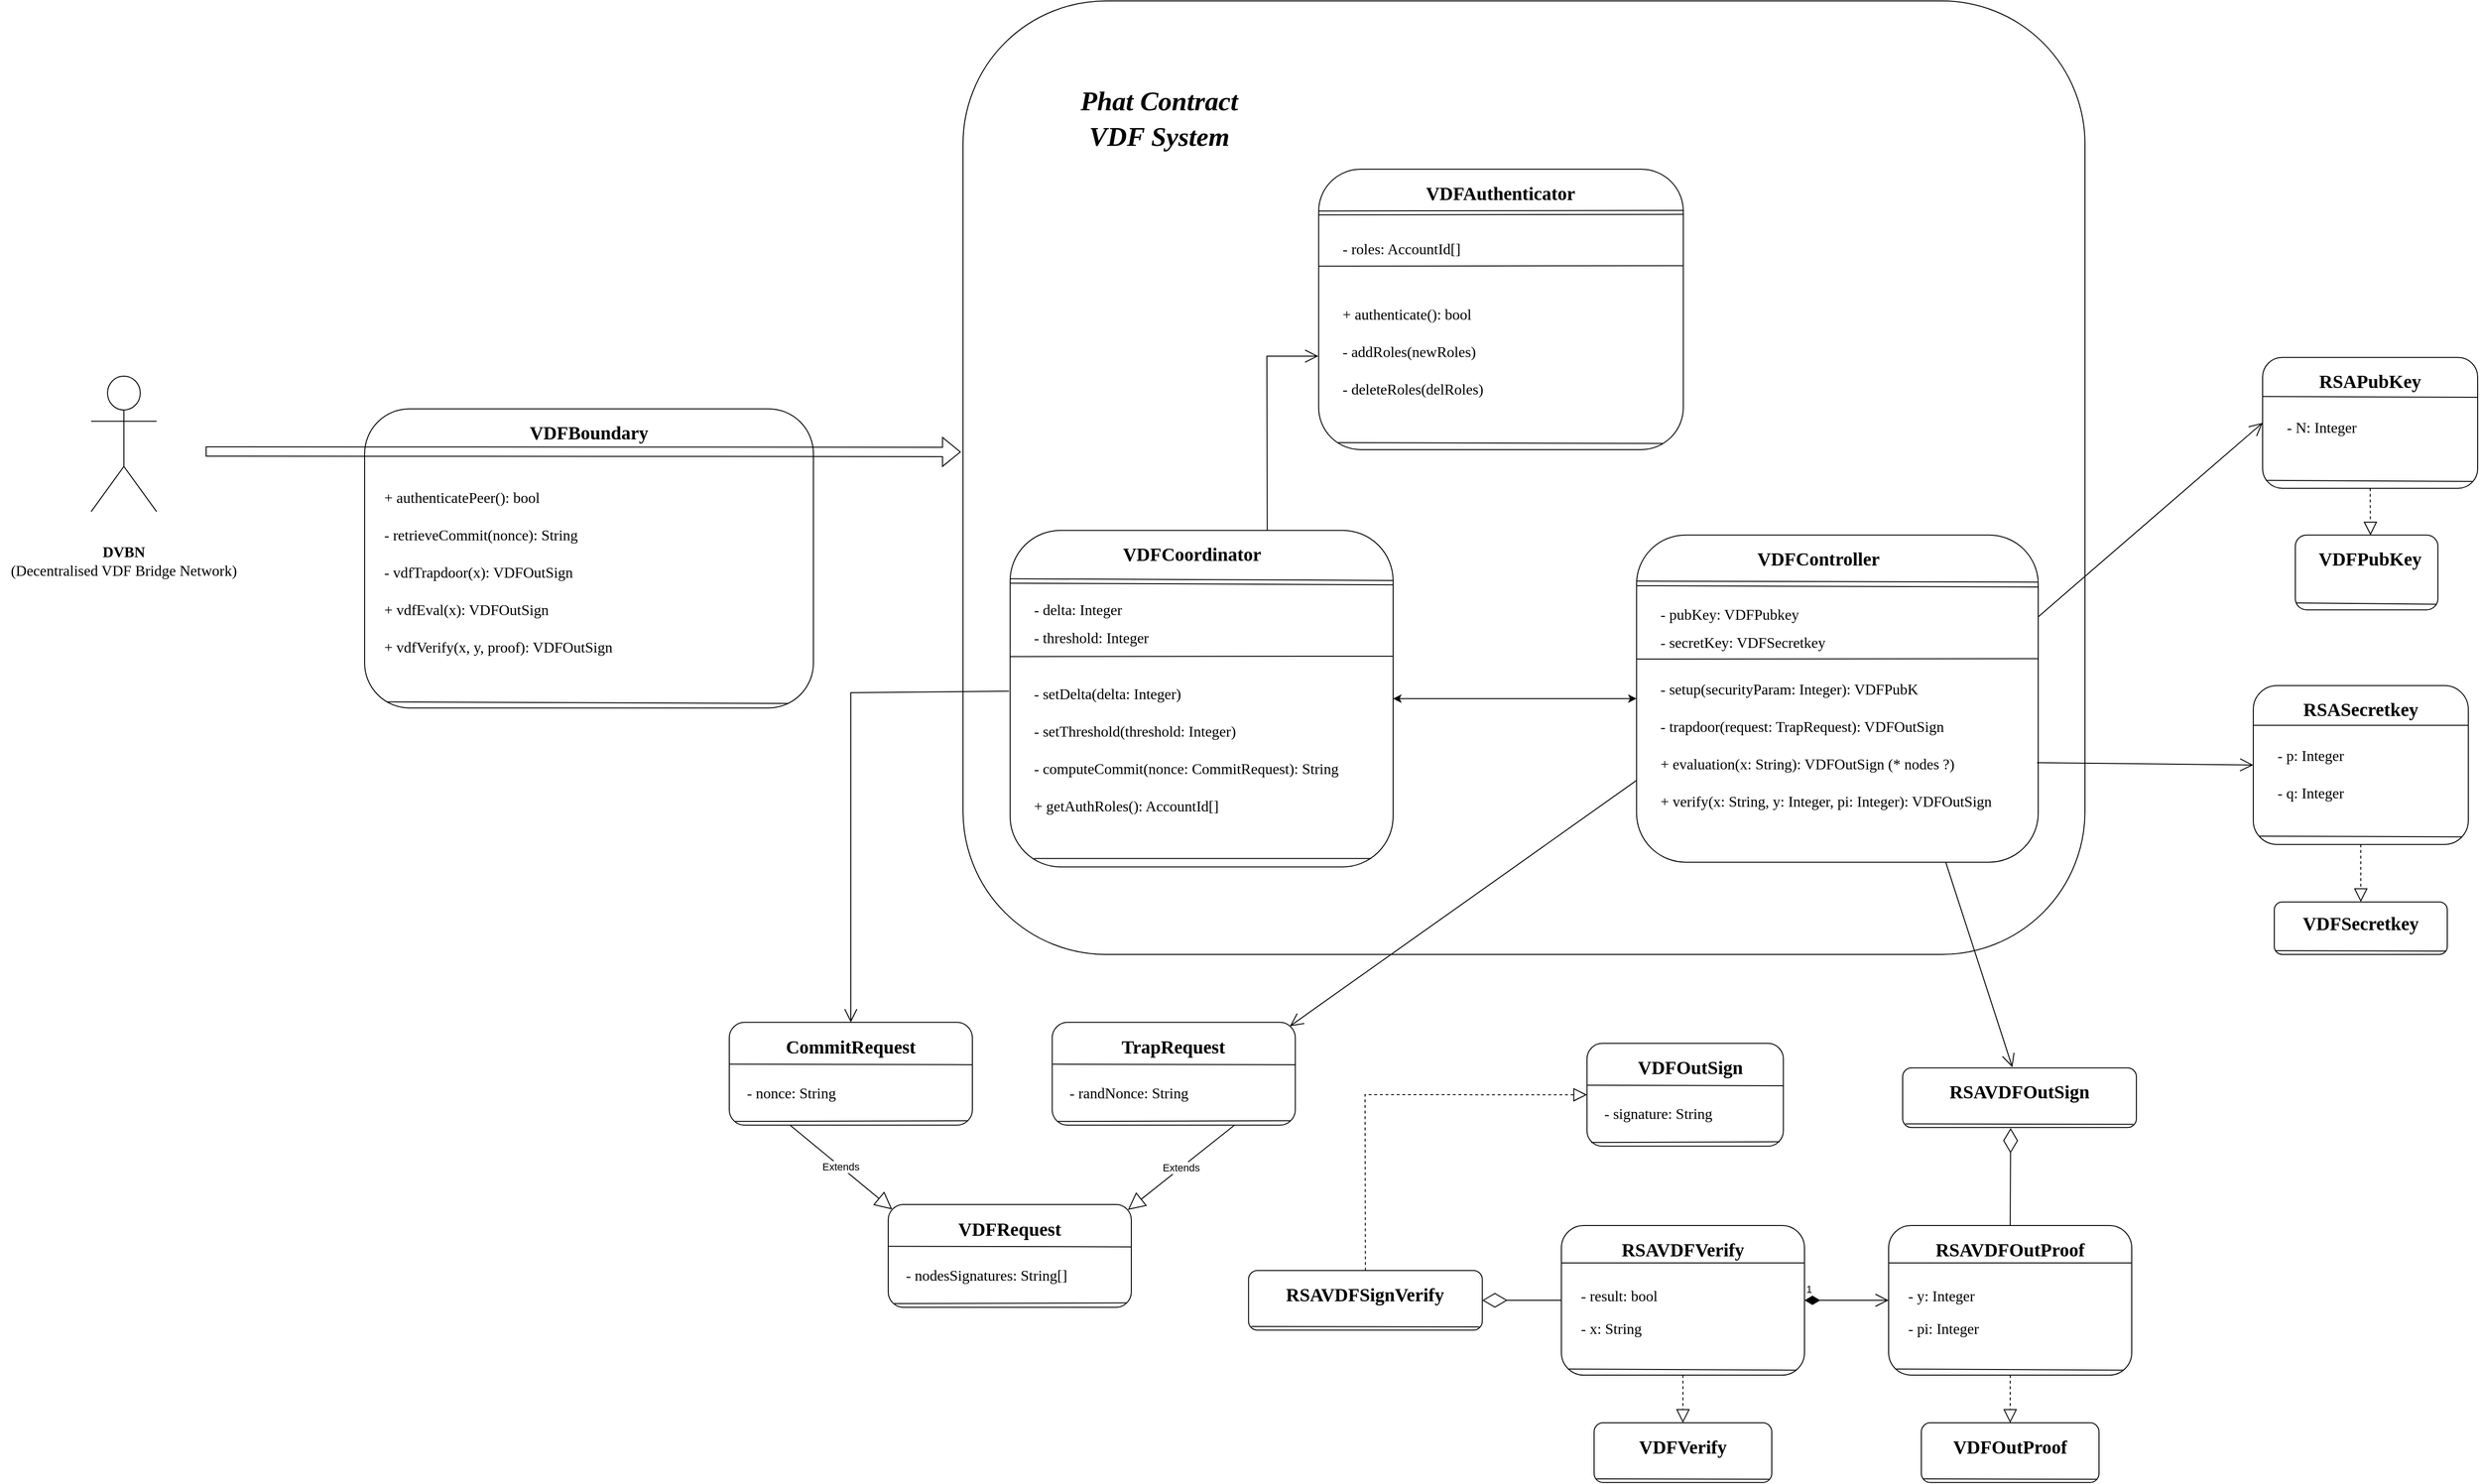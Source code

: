 <mxfile version="21.3.8" type="github">
  <diagram id="C5RBs43oDa-KdzZeNtuy" name="Page-1">
    <mxGraphModel dx="943" dy="617" grid="1" gridSize="10" guides="1" tooltips="1" connect="1" arrows="1" fold="1" page="1" pageScale="1" pageWidth="120000" pageHeight="160000" math="0" shadow="0">
      <root>
        <mxCell id="WIyWlLk6GJQsqaUBKTNV-0" />
        <mxCell id="WIyWlLk6GJQsqaUBKTNV-1" parent="WIyWlLk6GJQsqaUBKTNV-0" />
        <mxCell id="LTDBiNSd2jul_zr3KSY6-9" value="" style="rounded=1;whiteSpace=wrap;html=1;" parent="WIyWlLk6GJQsqaUBKTNV-1" vertex="1">
          <mxGeometry x="1510" y="240" width="1200" height="1020" as="geometry" />
        </mxCell>
        <mxCell id="3_1_JiswwGQ6XDFufu0A-0" value="" style="rounded=1;whiteSpace=wrap;html=1;" parent="WIyWlLk6GJQsqaUBKTNV-1" vertex="1">
          <mxGeometry x="2230.39" y="811.32" width="429.61" height="350" as="geometry" />
        </mxCell>
        <mxCell id="3_1_JiswwGQ6XDFufu0A-1" value="&lt;b&gt;VDFController&lt;/b&gt;" style="text;html=1;strokeColor=none;fillColor=none;align=center;verticalAlign=middle;whiteSpace=wrap;rounded=0;fontFamily=Georgia;fontSize=20;" parent="WIyWlLk6GJQsqaUBKTNV-1" vertex="1">
          <mxGeometry x="2345.39" y="811.32" width="160" height="50" as="geometry" />
        </mxCell>
        <mxCell id="3_1_JiswwGQ6XDFufu0A-7" value="&lt;font style=&quot;font-size: 16px;&quot; face=&quot;Georgia&quot;&gt;- pubKey: VDFPubkey&lt;/font&gt;" style="text;strokeColor=none;fillColor=none;align=left;verticalAlign=middle;spacingLeft=4;spacingRight=4;overflow=hidden;points=[[0,0.5],[1,0.5]];portConstraint=eastwest;rotatable=0;whiteSpace=wrap;html=1;" parent="WIyWlLk6GJQsqaUBKTNV-1" vertex="1">
          <mxGeometry x="2250.39" y="881.32" width="180" height="30" as="geometry" />
        </mxCell>
        <mxCell id="3_1_JiswwGQ6XDFufu0A-8" value="&lt;font style=&quot;font-size: 16px;&quot; face=&quot;Georgia&quot;&gt;- secretKey: VDFSecretkey&lt;/font&gt;" style="text;strokeColor=none;fillColor=none;align=left;verticalAlign=middle;spacingLeft=4;spacingRight=4;overflow=hidden;points=[[0,0.5],[1,0.5]];portConstraint=eastwest;rotatable=0;whiteSpace=wrap;html=1;" parent="WIyWlLk6GJQsqaUBKTNV-1" vertex="1">
          <mxGeometry x="2250.39" y="911.32" width="200" height="30" as="geometry" />
        </mxCell>
        <mxCell id="3_1_JiswwGQ6XDFufu0A-9" value="&lt;font style=&quot;font-size: 16px;&quot; face=&quot;Georgia&quot;&gt;- setup(securityParam: Integer): VDFPubK&lt;/font&gt;" style="text;strokeColor=none;fillColor=none;align=left;verticalAlign=middle;spacingLeft=4;spacingRight=4;overflow=hidden;points=[[0,0.5],[1,0.5]];portConstraint=eastwest;rotatable=0;whiteSpace=wrap;html=1;" parent="WIyWlLk6GJQsqaUBKTNV-1" vertex="1">
          <mxGeometry x="2250.39" y="961.32" width="339.61" height="30" as="geometry" />
        </mxCell>
        <mxCell id="3_1_JiswwGQ6XDFufu0A-10" value="&lt;font style=&quot;font-size: 16px;&quot; face=&quot;Georgia&quot;&gt;- trapdoor(request: TrapRequest): VDFOutSign&lt;/font&gt;" style="text;strokeColor=none;fillColor=none;align=left;verticalAlign=middle;spacingLeft=4;spacingRight=4;overflow=hidden;points=[[0,0.5],[1,0.5]];portConstraint=eastwest;rotatable=0;whiteSpace=wrap;html=1;" parent="WIyWlLk6GJQsqaUBKTNV-1" vertex="1">
          <mxGeometry x="2250.39" y="1001.32" width="349.61" height="30" as="geometry" />
        </mxCell>
        <mxCell id="3_1_JiswwGQ6XDFufu0A-11" value="&lt;font style=&quot;font-size: 16px;&quot; face=&quot;Georgia&quot;&gt;+ evaluation(x: String): VDFOutSign (* nodes ?)&lt;/font&gt;" style="text;strokeColor=none;fillColor=none;align=left;verticalAlign=middle;spacingLeft=4;spacingRight=4;overflow=hidden;points=[[0,0.5],[1,0.5]];portConstraint=eastwest;rotatable=0;whiteSpace=wrap;html=1;" parent="WIyWlLk6GJQsqaUBKTNV-1" vertex="1">
          <mxGeometry x="2250.39" y="1041.32" width="349.61" height="30" as="geometry" />
        </mxCell>
        <mxCell id="3_1_JiswwGQ6XDFufu0A-12" value="&lt;font style=&quot;font-size: 16px;&quot; face=&quot;Georgia&quot;&gt;+ verify(x: String, y: Integer, pi: Integer): VDFOutSign&lt;/font&gt;" style="text;strokeColor=none;fillColor=none;align=left;verticalAlign=middle;spacingLeft=4;spacingRight=4;overflow=hidden;points=[[0,0.5],[1,0.5]];portConstraint=eastwest;rotatable=0;whiteSpace=wrap;html=1;" parent="WIyWlLk6GJQsqaUBKTNV-1" vertex="1">
          <mxGeometry x="2250.39" y="1081.32" width="399.61" height="30" as="geometry" />
        </mxCell>
        <mxCell id="3_1_JiswwGQ6XDFufu0A-29" value="" style="rounded=1;whiteSpace=wrap;html=1;" parent="WIyWlLk6GJQsqaUBKTNV-1" vertex="1">
          <mxGeometry x="1560.39" y="806.32" width="409.61" height="360" as="geometry" />
        </mxCell>
        <mxCell id="3_1_JiswwGQ6XDFufu0A-30" value="&lt;b&gt;VDFCoordinator&lt;/b&gt;" style="text;html=1;strokeColor=none;fillColor=none;align=center;verticalAlign=middle;whiteSpace=wrap;rounded=0;fontFamily=Georgia;fontSize=20;" parent="WIyWlLk6GJQsqaUBKTNV-1" vertex="1">
          <mxGeometry x="1675.39" y="806.32" width="160" height="50" as="geometry" />
        </mxCell>
        <mxCell id="3_1_JiswwGQ6XDFufu0A-31" value="&lt;font style=&quot;font-size: 16px;&quot; face=&quot;Georgia&quot;&gt;- delta: Integer&lt;/font&gt;" style="text;strokeColor=none;fillColor=none;align=left;verticalAlign=middle;spacingLeft=4;spacingRight=4;overflow=hidden;points=[[0,0.5],[1,0.5]];portConstraint=eastwest;rotatable=0;whiteSpace=wrap;html=1;" parent="WIyWlLk6GJQsqaUBKTNV-1" vertex="1">
          <mxGeometry x="1580.39" y="876.32" width="180" height="30" as="geometry" />
        </mxCell>
        <mxCell id="3_1_JiswwGQ6XDFufu0A-32" value="&lt;font style=&quot;font-size: 16px;&quot; face=&quot;Georgia&quot;&gt;- threshold: Integer&lt;/font&gt;" style="text;strokeColor=none;fillColor=none;align=left;verticalAlign=middle;spacingLeft=4;spacingRight=4;overflow=hidden;points=[[0,0.5],[1,0.5]];portConstraint=eastwest;rotatable=0;whiteSpace=wrap;html=1;" parent="WIyWlLk6GJQsqaUBKTNV-1" vertex="1">
          <mxGeometry x="1580.39" y="906.32" width="170" height="30" as="geometry" />
        </mxCell>
        <mxCell id="3_1_JiswwGQ6XDFufu0A-33" value="&lt;font style=&quot;font-size: 16px;&quot; face=&quot;Georgia&quot;&gt;- setDelta(delta: Integer)&lt;/font&gt;" style="text;strokeColor=none;fillColor=none;align=left;verticalAlign=middle;spacingLeft=4;spacingRight=4;overflow=hidden;points=[[0,0.5],[1,0.5]];portConstraint=eastwest;rotatable=0;whiteSpace=wrap;html=1;" parent="WIyWlLk6GJQsqaUBKTNV-1" vertex="1">
          <mxGeometry x="1580.39" y="966.32" width="290" height="30" as="geometry" />
        </mxCell>
        <mxCell id="3_1_JiswwGQ6XDFufu0A-34" value="&lt;font style=&quot;font-size: 16px;&quot; face=&quot;Georgia&quot;&gt;- setThreshold(threshold: Integer)&lt;/font&gt;" style="text;strokeColor=none;fillColor=none;align=left;verticalAlign=middle;spacingLeft=4;spacingRight=4;overflow=hidden;points=[[0,0.5],[1,0.5]];portConstraint=eastwest;rotatable=0;whiteSpace=wrap;html=1;" parent="WIyWlLk6GJQsqaUBKTNV-1" vertex="1">
          <mxGeometry x="1580.39" y="1006.32" width="370" height="30" as="geometry" />
        </mxCell>
        <mxCell id="3_1_JiswwGQ6XDFufu0A-35" value="&lt;font style=&quot;font-size: 16px;&quot; face=&quot;Georgia&quot;&gt;- computeCommit(nonce: CommitRequest): String&lt;/font&gt;" style="text;strokeColor=none;fillColor=none;align=left;verticalAlign=middle;spacingLeft=4;spacingRight=4;overflow=hidden;points=[[0,0.5],[1,0.5]];portConstraint=eastwest;rotatable=0;whiteSpace=wrap;html=1;" parent="WIyWlLk6GJQsqaUBKTNV-1" vertex="1">
          <mxGeometry x="1580.39" y="1046.32" width="369.61" height="30" as="geometry" />
        </mxCell>
        <mxCell id="3_1_JiswwGQ6XDFufu0A-36" value="&lt;font style=&quot;font-size: 16px;&quot; face=&quot;Georgia&quot;&gt;+ getAuthRoles(): AccountId[]&lt;/font&gt;" style="text;strokeColor=none;fillColor=none;align=left;verticalAlign=middle;spacingLeft=4;spacingRight=4;overflow=hidden;points=[[0,0.5],[1,0.5]];portConstraint=eastwest;rotatable=0;whiteSpace=wrap;html=1;" parent="WIyWlLk6GJQsqaUBKTNV-1" vertex="1">
          <mxGeometry x="1580.39" y="1086.32" width="290" height="30" as="geometry" />
        </mxCell>
        <mxCell id="3_1_JiswwGQ6XDFufu0A-37" value="" style="rounded=1;whiteSpace=wrap;html=1;" parent="WIyWlLk6GJQsqaUBKTNV-1" vertex="1">
          <mxGeometry x="1890.39" y="420" width="390" height="300" as="geometry" />
        </mxCell>
        <mxCell id="3_1_JiswwGQ6XDFufu0A-38" value="&lt;b&gt;VDFAuthenticator&lt;/b&gt;" style="text;html=1;strokeColor=none;fillColor=none;align=center;verticalAlign=middle;whiteSpace=wrap;rounded=0;fontFamily=Georgia;fontSize=20;" parent="WIyWlLk6GJQsqaUBKTNV-1" vertex="1">
          <mxGeometry x="2005.39" y="420" width="160" height="50" as="geometry" />
        </mxCell>
        <mxCell id="3_1_JiswwGQ6XDFufu0A-39" value="&lt;font style=&quot;font-size: 16px;&quot; face=&quot;Georgia&quot;&gt;- roles: AccountId[]&lt;/font&gt;" style="text;strokeColor=none;fillColor=none;align=left;verticalAlign=middle;spacingLeft=4;spacingRight=4;overflow=hidden;points=[[0,0.5],[1,0.5]];portConstraint=eastwest;rotatable=0;whiteSpace=wrap;html=1;" parent="WIyWlLk6GJQsqaUBKTNV-1" vertex="1">
          <mxGeometry x="1910.39" y="490" width="180" height="30" as="geometry" />
        </mxCell>
        <mxCell id="3_1_JiswwGQ6XDFufu0A-41" value="&lt;font style=&quot;font-size: 16px;&quot; face=&quot;Georgia&quot;&gt;+ authenticate(): bool&lt;/font&gt;" style="text;strokeColor=none;fillColor=none;align=left;verticalAlign=middle;spacingLeft=4;spacingRight=4;overflow=hidden;points=[[0,0.5],[1,0.5]];portConstraint=eastwest;rotatable=0;whiteSpace=wrap;html=1;" parent="WIyWlLk6GJQsqaUBKTNV-1" vertex="1">
          <mxGeometry x="1910.39" y="560" width="290" height="30" as="geometry" />
        </mxCell>
        <mxCell id="3_1_JiswwGQ6XDFufu0A-42" value="&lt;font style=&quot;font-size: 16px;&quot; face=&quot;Georgia&quot;&gt;- addRoles(newRoles)&lt;/font&gt;" style="text;strokeColor=none;fillColor=none;align=left;verticalAlign=middle;spacingLeft=4;spacingRight=4;overflow=hidden;points=[[0,0.5],[1,0.5]];portConstraint=eastwest;rotatable=0;whiteSpace=wrap;html=1;" parent="WIyWlLk6GJQsqaUBKTNV-1" vertex="1">
          <mxGeometry x="1910.39" y="600" width="290" height="30" as="geometry" />
        </mxCell>
        <mxCell id="3_1_JiswwGQ6XDFufu0A-43" value="&lt;font style=&quot;font-size: 16px;&quot; face=&quot;Georgia&quot;&gt;- deleteRoles(delRoles)&lt;/font&gt;" style="text;strokeColor=none;fillColor=none;align=left;verticalAlign=middle;spacingLeft=4;spacingRight=4;overflow=hidden;points=[[0,0.5],[1,0.5]];portConstraint=eastwest;rotatable=0;whiteSpace=wrap;html=1;" parent="WIyWlLk6GJQsqaUBKTNV-1" vertex="1">
          <mxGeometry x="1910.39" y="640" width="290" height="30" as="geometry" />
        </mxCell>
        <mxCell id="3_1_JiswwGQ6XDFufu0A-45" value="" style="rounded=1;whiteSpace=wrap;html=1;" parent="WIyWlLk6GJQsqaUBKTNV-1" vertex="1">
          <mxGeometry x="2900" y="621.32" width="230" height="140" as="geometry" />
        </mxCell>
        <mxCell id="3_1_JiswwGQ6XDFufu0A-46" value="&lt;b&gt;RSAPubKey&lt;/b&gt;" style="text;html=1;strokeColor=none;fillColor=none;align=center;verticalAlign=middle;whiteSpace=wrap;rounded=0;fontFamily=Georgia;fontSize=20;" parent="WIyWlLk6GJQsqaUBKTNV-1" vertex="1">
          <mxGeometry x="2935" y="621.32" width="160" height="50" as="geometry" />
        </mxCell>
        <mxCell id="3_1_JiswwGQ6XDFufu0A-47" value="&lt;font style=&quot;font-size: 16px;&quot; face=&quot;Georgia&quot;&gt;- N: Integer&lt;/font&gt;" style="text;strokeColor=none;fillColor=none;align=left;verticalAlign=middle;spacingLeft=4;spacingRight=4;overflow=hidden;points=[[0,0.5],[1,0.5]];portConstraint=eastwest;rotatable=0;whiteSpace=wrap;html=1;" parent="WIyWlLk6GJQsqaUBKTNV-1" vertex="1">
          <mxGeometry x="2920" y="681.32" width="180" height="30" as="geometry" />
        </mxCell>
        <mxCell id="3_1_JiswwGQ6XDFufu0A-53" value="" style="rounded=1;whiteSpace=wrap;html=1;" parent="WIyWlLk6GJQsqaUBKTNV-1" vertex="1">
          <mxGeometry x="2935" y="811.32" width="152.5" height="80" as="geometry" />
        </mxCell>
        <mxCell id="3_1_JiswwGQ6XDFufu0A-54" value="&lt;b&gt;VDFPubKey&lt;/b&gt;" style="text;html=1;strokeColor=none;fillColor=none;align=center;verticalAlign=middle;whiteSpace=wrap;rounded=0;fontFamily=Georgia;fontSize=20;" parent="WIyWlLk6GJQsqaUBKTNV-1" vertex="1">
          <mxGeometry x="2935" y="816.32" width="160" height="40" as="geometry" />
        </mxCell>
        <mxCell id="3_1_JiswwGQ6XDFufu0A-56" value="" style="rounded=1;whiteSpace=wrap;html=1;" parent="WIyWlLk6GJQsqaUBKTNV-1" vertex="1">
          <mxGeometry x="2890" y="972.36" width="230" height="170" as="geometry" />
        </mxCell>
        <mxCell id="3_1_JiswwGQ6XDFufu0A-57" value="&lt;b&gt;RSASecretkey&lt;/b&gt;" style="text;html=1;strokeColor=none;fillColor=none;align=center;verticalAlign=middle;whiteSpace=wrap;rounded=0;fontFamily=Georgia;fontSize=20;" parent="WIyWlLk6GJQsqaUBKTNV-1" vertex="1">
          <mxGeometry x="2925" y="972.36" width="160" height="50" as="geometry" />
        </mxCell>
        <mxCell id="3_1_JiswwGQ6XDFufu0A-58" value="&lt;font style=&quot;font-size: 16px;&quot; face=&quot;Georgia&quot;&gt;- p: Integer&lt;/font&gt;" style="text;strokeColor=none;fillColor=none;align=left;verticalAlign=middle;spacingLeft=4;spacingRight=4;overflow=hidden;points=[[0,0.5],[1,0.5]];portConstraint=eastwest;rotatable=0;whiteSpace=wrap;html=1;" parent="WIyWlLk6GJQsqaUBKTNV-1" vertex="1">
          <mxGeometry x="2910" y="1032.36" width="180" height="30" as="geometry" />
        </mxCell>
        <mxCell id="3_1_JiswwGQ6XDFufu0A-59" value="" style="rounded=1;whiteSpace=wrap;html=1;" parent="WIyWlLk6GJQsqaUBKTNV-1" vertex="1">
          <mxGeometry x="2912.5" y="1203.82" width="185" height="56.18" as="geometry" />
        </mxCell>
        <mxCell id="3_1_JiswwGQ6XDFufu0A-60" value="&lt;b&gt;VDFSecretkey&lt;/b&gt;" style="text;html=1;strokeColor=none;fillColor=none;align=center;verticalAlign=middle;whiteSpace=wrap;rounded=0;fontFamily=Georgia;fontSize=20;" parent="WIyWlLk6GJQsqaUBKTNV-1" vertex="1">
          <mxGeometry x="2925" y="1203.82" width="160" height="43.82" as="geometry" />
        </mxCell>
        <mxCell id="3_1_JiswwGQ6XDFufu0A-61" value="&lt;font style=&quot;font-size: 16px;&quot; face=&quot;Georgia&quot;&gt;- q: Integer&lt;/font&gt;" style="text;strokeColor=none;fillColor=none;align=left;verticalAlign=middle;spacingLeft=4;spacingRight=4;overflow=hidden;points=[[0,0.5],[1,0.5]];portConstraint=eastwest;rotatable=0;whiteSpace=wrap;html=1;" parent="WIyWlLk6GJQsqaUBKTNV-1" vertex="1">
          <mxGeometry x="2910" y="1072.36" width="180" height="30" as="geometry" />
        </mxCell>
        <mxCell id="3_1_JiswwGQ6XDFufu0A-62" value="" style="endArrow=block;dashed=1;endFill=0;endSize=12;html=1;rounded=0;exitX=0.5;exitY=1;exitDx=0;exitDy=0;entryX=0.527;entryY=0.004;entryDx=0;entryDy=0;entryPerimeter=0;" parent="WIyWlLk6GJQsqaUBKTNV-1" source="3_1_JiswwGQ6XDFufu0A-45" edge="1" target="3_1_JiswwGQ6XDFufu0A-53">
          <mxGeometry width="160" relative="1" as="geometry">
            <mxPoint x="3410.0" y="931.32" as="sourcePoint" />
            <mxPoint x="3015.5" y="841.32" as="targetPoint" />
          </mxGeometry>
        </mxCell>
        <mxCell id="3_1_JiswwGQ6XDFufu0A-64" value="" style="endArrow=block;dashed=1;endFill=0;endSize=12;html=1;rounded=0;entryX=0.5;entryY=0;entryDx=0;entryDy=0;exitX=0.5;exitY=1;exitDx=0;exitDy=0;" parent="WIyWlLk6GJQsqaUBKTNV-1" source="3_1_JiswwGQ6XDFufu0A-56" target="3_1_JiswwGQ6XDFufu0A-59" edge="1">
          <mxGeometry width="160" relative="1" as="geometry">
            <mxPoint x="2770" y="1172.36" as="sourcePoint" />
            <mxPoint x="2830" y="1262.36" as="targetPoint" />
          </mxGeometry>
        </mxCell>
        <mxCell id="3_1_JiswwGQ6XDFufu0A-66" value="" style="endArrow=open;endFill=1;endSize=12;html=1;rounded=0;exitX=1;exitY=0.25;exitDx=0;exitDy=0;entryX=0;entryY=0.5;entryDx=0;entryDy=0;" parent="WIyWlLk6GJQsqaUBKTNV-1" source="3_1_JiswwGQ6XDFufu0A-0" target="3_1_JiswwGQ6XDFufu0A-45" edge="1">
          <mxGeometry width="160" relative="1" as="geometry">
            <mxPoint x="2360.39" y="1081.32" as="sourcePoint" />
            <mxPoint x="3100.39" y="721.32" as="targetPoint" />
          </mxGeometry>
        </mxCell>
        <mxCell id="3_1_JiswwGQ6XDFufu0A-67" value="" style="endArrow=open;endFill=1;endSize=12;html=1;rounded=0;exitX=0.997;exitY=0.696;exitDx=0;exitDy=0;entryX=0;entryY=0.5;entryDx=0;entryDy=0;exitPerimeter=0;" parent="WIyWlLk6GJQsqaUBKTNV-1" source="3_1_JiswwGQ6XDFufu0A-0" target="3_1_JiswwGQ6XDFufu0A-56" edge="1">
          <mxGeometry width="160" relative="1" as="geometry">
            <mxPoint x="2180.39" y="1231.32" as="sourcePoint" />
            <mxPoint x="1900.39" y="1133.32" as="targetPoint" />
          </mxGeometry>
        </mxCell>
        <mxCell id="3_1_JiswwGQ6XDFufu0A-72" value="" style="rounded=1;whiteSpace=wrap;html=1;" parent="WIyWlLk6GJQsqaUBKTNV-1" vertex="1">
          <mxGeometry x="870" y="676.32" width="480" height="320" as="geometry" />
        </mxCell>
        <mxCell id="3_1_JiswwGQ6XDFufu0A-73" value="&lt;b&gt;VDFBoundary&lt;/b&gt;" style="text;html=1;strokeColor=none;fillColor=none;align=center;verticalAlign=middle;whiteSpace=wrap;rounded=0;fontFamily=Georgia;fontSize=20;" parent="WIyWlLk6GJQsqaUBKTNV-1" vertex="1">
          <mxGeometry x="1030" y="676.32" width="160" height="50" as="geometry" />
        </mxCell>
        <mxCell id="3_1_JiswwGQ6XDFufu0A-74" value="&lt;font style=&quot;font-size: 16px;&quot; face=&quot;Georgia&quot;&gt;+ authenticatePeer(): bool&lt;/font&gt;" style="text;strokeColor=none;fillColor=none;align=left;verticalAlign=middle;spacingLeft=4;spacingRight=4;overflow=hidden;points=[[0,0.5],[1,0.5]];portConstraint=eastwest;rotatable=0;whiteSpace=wrap;html=1;" parent="WIyWlLk6GJQsqaUBKTNV-1" vertex="1">
          <mxGeometry x="885" y="756.32" width="215" height="30" as="geometry" />
        </mxCell>
        <mxCell id="3_1_JiswwGQ6XDFufu0A-75" value="&lt;font style=&quot;font-size: 16px;&quot; face=&quot;Georgia&quot;&gt;- retrieveCommit(nonce): String&lt;/font&gt;" style="text;strokeColor=none;fillColor=none;align=left;verticalAlign=middle;spacingLeft=4;spacingRight=4;overflow=hidden;points=[[0,0.5],[1,0.5]];portConstraint=eastwest;rotatable=0;whiteSpace=wrap;html=1;" parent="WIyWlLk6GJQsqaUBKTNV-1" vertex="1">
          <mxGeometry x="885" y="796.32" width="255" height="30" as="geometry" />
        </mxCell>
        <mxCell id="3_1_JiswwGQ6XDFufu0A-77" value="&lt;font style=&quot;font-size: 16px;&quot; face=&quot;Georgia&quot;&gt;- vdfTrapdoor(x): VDFOutSign&lt;/font&gt;" style="text;strokeColor=none;fillColor=none;align=left;verticalAlign=middle;spacingLeft=4;spacingRight=4;overflow=hidden;points=[[0,0.5],[1,0.5]];portConstraint=eastwest;rotatable=0;whiteSpace=wrap;html=1;" parent="WIyWlLk6GJQsqaUBKTNV-1" vertex="1">
          <mxGeometry x="885" y="836.32" width="240" height="30" as="geometry" />
        </mxCell>
        <mxCell id="3_1_JiswwGQ6XDFufu0A-78" value="&lt;font style=&quot;font-size: 16px;&quot; face=&quot;Georgia&quot;&gt;+ vdfEval(x): VDFOutSign&lt;/font&gt;" style="text;strokeColor=none;fillColor=none;align=left;verticalAlign=middle;spacingLeft=4;spacingRight=4;overflow=hidden;points=[[0,0.5],[1,0.5]];portConstraint=eastwest;rotatable=0;whiteSpace=wrap;html=1;" parent="WIyWlLk6GJQsqaUBKTNV-1" vertex="1">
          <mxGeometry x="885" y="876.32" width="240" height="30" as="geometry" />
        </mxCell>
        <mxCell id="3_1_JiswwGQ6XDFufu0A-79" value="&lt;font style=&quot;font-size: 16px;&quot; face=&quot;Georgia&quot;&gt;+ vdfVerify(x, y, proof): VDFOutSign&lt;/font&gt;" style="text;strokeColor=none;fillColor=none;align=left;verticalAlign=middle;spacingLeft=4;spacingRight=4;overflow=hidden;points=[[0,0.5],[1,0.5]];portConstraint=eastwest;rotatable=0;whiteSpace=wrap;html=1;" parent="WIyWlLk6GJQsqaUBKTNV-1" vertex="1">
          <mxGeometry x="885" y="916.32" width="285" height="30" as="geometry" />
        </mxCell>
        <mxCell id="3_1_JiswwGQ6XDFufu0A-80" value="" style="endArrow=open;endFill=1;endSize=12;html=1;rounded=0;exitX=0.77;exitY=1.001;exitDx=0;exitDy=0;entryX=0.452;entryY=-0.015;entryDx=0;entryDy=0;exitPerimeter=0;entryPerimeter=0;" parent="WIyWlLk6GJQsqaUBKTNV-1" source="3_1_JiswwGQ6XDFufu0A-0" target="HBPohB_J1IHhmAhJm7vf-85" edge="1">
          <mxGeometry width="160" relative="1" as="geometry">
            <mxPoint x="2240.39" y="1083.32" as="sourcePoint" />
            <mxPoint x="2632.5" y="1355.14" as="targetPoint" />
          </mxGeometry>
        </mxCell>
        <mxCell id="dONdPEmkpNlLmObzI7pI-0" value="" style="endArrow=none;html=1;rounded=0;exitX=-0.001;exitY=0.141;exitDx=0;exitDy=0;exitPerimeter=0;entryX=1;entryY=0.144;entryDx=0;entryDy=0;entryPerimeter=0;" parent="WIyWlLk6GJQsqaUBKTNV-1" source="3_1_JiswwGQ6XDFufu0A-0" target="3_1_JiswwGQ6XDFufu0A-0" edge="1">
          <mxGeometry width="50" height="50" relative="1" as="geometry">
            <mxPoint x="2930.39" y="1201.32" as="sourcePoint" />
            <mxPoint x="2980.39" y="1151.32" as="targetPoint" />
          </mxGeometry>
        </mxCell>
        <mxCell id="dONdPEmkpNlLmObzI7pI-1" value="" style="endArrow=none;html=1;rounded=0;exitX=0.001;exitY=0.155;exitDx=0;exitDy=0;exitPerimeter=0;entryX=1;entryY=0.159;entryDx=0;entryDy=0;entryPerimeter=0;" parent="WIyWlLk6GJQsqaUBKTNV-1" source="3_1_JiswwGQ6XDFufu0A-0" target="3_1_JiswwGQ6XDFufu0A-0" edge="1">
          <mxGeometry width="50" height="50" relative="1" as="geometry">
            <mxPoint x="2240.39" y="870.32" as="sourcePoint" />
            <mxPoint x="2630.39" y="871.32" as="targetPoint" />
          </mxGeometry>
        </mxCell>
        <mxCell id="dONdPEmkpNlLmObzI7pI-2" value="" style="endArrow=none;html=1;rounded=0;exitX=0;exitY=0.379;exitDx=0;exitDy=0;exitPerimeter=0;entryX=1.001;entryY=0.378;entryDx=0;entryDy=0;entryPerimeter=0;" parent="WIyWlLk6GJQsqaUBKTNV-1" source="3_1_JiswwGQ6XDFufu0A-0" target="3_1_JiswwGQ6XDFufu0A-0" edge="1">
          <mxGeometry width="50" height="50" relative="1" as="geometry">
            <mxPoint x="2240.39" y="875.32" as="sourcePoint" />
            <mxPoint x="2630.39" y="877.32" as="targetPoint" />
          </mxGeometry>
        </mxCell>
        <mxCell id="dONdPEmkpNlLmObzI7pI-3" value="" style="endArrow=none;html=1;rounded=0;exitX=0.004;exitY=0.908;exitDx=0;exitDy=0;exitPerimeter=0;entryX=0.992;entryY=0.926;entryDx=0;entryDy=0;entryPerimeter=0;" parent="WIyWlLk6GJQsqaUBKTNV-1" source="3_1_JiswwGQ6XDFufu0A-53" target="3_1_JiswwGQ6XDFufu0A-53" edge="1">
          <mxGeometry width="50" height="50" relative="1" as="geometry">
            <mxPoint x="3157.5" y="901.32" as="sourcePoint" />
            <mxPoint x="3167.5" y="881.32" as="targetPoint" />
          </mxGeometry>
        </mxCell>
        <mxCell id="dONdPEmkpNlLmObzI7pI-4" value="" style="endArrow=none;html=1;rounded=0;exitX=0.017;exitY=0.94;exitDx=0;exitDy=0;exitPerimeter=0;entryX=0.979;entryY=0.948;entryDx=0;entryDy=0;entryPerimeter=0;" parent="WIyWlLk6GJQsqaUBKTNV-1" source="3_1_JiswwGQ6XDFufu0A-45" target="3_1_JiswwGQ6XDFufu0A-45" edge="1">
          <mxGeometry width="50" height="50" relative="1" as="geometry">
            <mxPoint x="2902" y="716.32" as="sourcePoint" />
            <mxPoint x="3130" y="717.32" as="targetPoint" />
          </mxGeometry>
        </mxCell>
        <mxCell id="dONdPEmkpNlLmObzI7pI-5" value="" style="endArrow=none;html=1;rounded=0;exitX=-0.002;exitY=0.299;exitDx=0;exitDy=0;exitPerimeter=0;entryX=0.999;entryY=0.305;entryDx=0;entryDy=0;entryPerimeter=0;" parent="WIyWlLk6GJQsqaUBKTNV-1" source="3_1_JiswwGQ6XDFufu0A-45" target="3_1_JiswwGQ6XDFufu0A-45" edge="1">
          <mxGeometry width="50" height="50" relative="1" as="geometry">
            <mxPoint x="2900" y="671.32" as="sourcePoint" />
            <mxPoint x="3122" y="672.32" as="targetPoint" />
          </mxGeometry>
        </mxCell>
        <mxCell id="dONdPEmkpNlLmObzI7pI-7" value="" style="endArrow=none;html=1;rounded=0;exitX=0;exitY=0.25;exitDx=0;exitDy=0;entryX=1;entryY=0.25;entryDx=0;entryDy=0;" parent="WIyWlLk6GJQsqaUBKTNV-1" source="3_1_JiswwGQ6XDFufu0A-56" target="3_1_JiswwGQ6XDFufu0A-56" edge="1">
          <mxGeometry width="50" height="50" relative="1" as="geometry">
            <mxPoint x="2920" y="1082.36" as="sourcePoint" />
            <mxPoint x="2970" y="1032.36" as="targetPoint" />
          </mxGeometry>
        </mxCell>
        <mxCell id="dONdPEmkpNlLmObzI7pI-8" value="" style="endArrow=none;html=1;rounded=0;exitX=0.026;exitY=0.948;exitDx=0;exitDy=0;exitPerimeter=0;entryX=0.97;entryY=0.952;entryDx=0;entryDy=0;entryPerimeter=0;" parent="WIyWlLk6GJQsqaUBKTNV-1" source="3_1_JiswwGQ6XDFufu0A-56" target="3_1_JiswwGQ6XDFufu0A-56" edge="1">
          <mxGeometry width="50" height="50" relative="1" as="geometry">
            <mxPoint x="2900" y="1025.36" as="sourcePoint" />
            <mxPoint x="3110" y="1133.36" as="targetPoint" />
          </mxGeometry>
        </mxCell>
        <mxCell id="dONdPEmkpNlLmObzI7pI-9" value="" style="endArrow=none;html=1;rounded=0;exitX=0.008;exitY=0.928;exitDx=0;exitDy=0;exitPerimeter=0;entryX=0.991;entryY=0.938;entryDx=0;entryDy=0;entryPerimeter=0;" parent="WIyWlLk6GJQsqaUBKTNV-1" source="3_1_JiswwGQ6XDFufu0A-59" target="3_1_JiswwGQ6XDFufu0A-59" edge="1">
          <mxGeometry width="50" height="50" relative="1" as="geometry">
            <mxPoint x="3100" y="1173.82" as="sourcePoint" />
            <mxPoint x="3150" y="1123.82" as="targetPoint" />
          </mxGeometry>
        </mxCell>
        <mxCell id="dONdPEmkpNlLmObzI7pI-12" value="" style="endArrow=none;html=1;rounded=0;exitX=-0.001;exitY=0.144;exitDx=0;exitDy=0;exitPerimeter=0;entryX=1.001;entryY=0.149;entryDx=0;entryDy=0;entryPerimeter=0;" parent="WIyWlLk6GJQsqaUBKTNV-1" source="3_1_JiswwGQ6XDFufu0A-29" target="3_1_JiswwGQ6XDFufu0A-29" edge="1">
          <mxGeometry width="50" height="50" relative="1" as="geometry">
            <mxPoint x="2040.39" y="1021.32" as="sourcePoint" />
            <mxPoint x="1950.39" y="861.32" as="targetPoint" />
          </mxGeometry>
        </mxCell>
        <mxCell id="dONdPEmkpNlLmObzI7pI-13" value="" style="endArrow=none;html=1;rounded=0;exitX=0;exitY=0.157;exitDx=0;exitDy=0;exitPerimeter=0;entryX=0.999;entryY=0.162;entryDx=0;entryDy=0;entryPerimeter=0;" parent="WIyWlLk6GJQsqaUBKTNV-1" source="3_1_JiswwGQ6XDFufu0A-29" target="3_1_JiswwGQ6XDFufu0A-29" edge="1">
          <mxGeometry width="50" height="50" relative="1" as="geometry">
            <mxPoint x="1570.39" y="868.32" as="sourcePoint" />
            <mxPoint x="1960.39" y="870.32" as="targetPoint" />
          </mxGeometry>
        </mxCell>
        <mxCell id="dONdPEmkpNlLmObzI7pI-14" value="" style="endArrow=none;html=1;rounded=0;exitX=0.062;exitY=0.975;exitDx=0;exitDy=0;exitPerimeter=0;entryX=0.942;entryY=0.975;entryDx=0;entryDy=0;entryPerimeter=0;" parent="WIyWlLk6GJQsqaUBKTNV-1" source="3_1_JiswwGQ6XDFufu0A-29" target="3_1_JiswwGQ6XDFufu0A-29" edge="1">
          <mxGeometry width="50" height="50" relative="1" as="geometry">
            <mxPoint x="1570.39" y="1131.32" as="sourcePoint" />
            <mxPoint x="1960.39" y="1132.32" as="targetPoint" />
          </mxGeometry>
        </mxCell>
        <mxCell id="dONdPEmkpNlLmObzI7pI-15" value="" style="endArrow=none;html=1;rounded=0;exitX=0;exitY=0.375;exitDx=0;exitDy=0;exitPerimeter=0;entryX=0.999;entryY=0.374;entryDx=0;entryDy=0;entryPerimeter=0;" parent="WIyWlLk6GJQsqaUBKTNV-1" source="3_1_JiswwGQ6XDFufu0A-29" edge="1" target="3_1_JiswwGQ6XDFufu0A-29">
          <mxGeometry width="50" height="50" relative="1" as="geometry">
            <mxPoint x="1660.39" y="971.32" as="sourcePoint" />
            <mxPoint x="1950.39" y="941.32" as="targetPoint" />
          </mxGeometry>
        </mxCell>
        <mxCell id="dONdPEmkpNlLmObzI7pI-16" value="" style="endArrow=none;html=1;rounded=0;exitX=-0.001;exitY=0.149;exitDx=0;exitDy=0;exitPerimeter=0;entryX=1.001;entryY=0.147;entryDx=0;entryDy=0;entryPerimeter=0;" parent="WIyWlLk6GJQsqaUBKTNV-1" source="3_1_JiswwGQ6XDFufu0A-37" target="3_1_JiswwGQ6XDFufu0A-37" edge="1">
          <mxGeometry width="50" height="50" relative="1" as="geometry">
            <mxPoint x="2420.39" y="420" as="sourcePoint" />
            <mxPoint x="2470.39" y="370" as="targetPoint" />
          </mxGeometry>
        </mxCell>
        <mxCell id="dONdPEmkpNlLmObzI7pI-17" value="" style="endArrow=none;html=1;rounded=0;exitX=-0.001;exitY=0.163;exitDx=0;exitDy=0;exitPerimeter=0;entryX=1.001;entryY=0.161;entryDx=0;entryDy=0;entryPerimeter=0;" parent="WIyWlLk6GJQsqaUBKTNV-1" source="3_1_JiswwGQ6XDFufu0A-37" target="3_1_JiswwGQ6XDFufu0A-37" edge="1">
          <mxGeometry width="50" height="50" relative="1" as="geometry">
            <mxPoint x="1900.39" y="475" as="sourcePoint" />
            <mxPoint x="2290.39" y="474" as="targetPoint" />
          </mxGeometry>
        </mxCell>
        <mxCell id="dONdPEmkpNlLmObzI7pI-18" value="" style="endArrow=none;html=1;rounded=0;exitX=0.052;exitY=0.975;exitDx=0;exitDy=0;exitPerimeter=0;entryX=0.945;entryY=0.978;entryDx=0;entryDy=0;entryPerimeter=0;" parent="WIyWlLk6GJQsqaUBKTNV-1" source="3_1_JiswwGQ6XDFufu0A-37" target="3_1_JiswwGQ6XDFufu0A-37" edge="1">
          <mxGeometry width="50" height="50" relative="1" as="geometry">
            <mxPoint x="2310.39" y="660" as="sourcePoint" />
            <mxPoint x="2360.39" y="610" as="targetPoint" />
          </mxGeometry>
        </mxCell>
        <mxCell id="dONdPEmkpNlLmObzI7pI-23" value="" style="endArrow=none;html=1;rounded=0;exitX=0.05;exitY=0.98;exitDx=0;exitDy=0;exitPerimeter=0;entryX=0.944;entryY=0.985;entryDx=0;entryDy=0;entryPerimeter=0;" parent="WIyWlLk6GJQsqaUBKTNV-1" source="3_1_JiswwGQ6XDFufu0A-72" target="3_1_JiswwGQ6XDFufu0A-72" edge="1">
          <mxGeometry width="50" height="50" relative="1" as="geometry">
            <mxPoint x="1400" y="946.32" as="sourcePoint" />
            <mxPoint x="1450" y="896.32" as="targetPoint" />
          </mxGeometry>
        </mxCell>
        <mxCell id="dONdPEmkpNlLmObzI7pI-26" value="" style="endArrow=none;html=1;rounded=0;exitX=0;exitY=0.346;exitDx=0;exitDy=0;exitPerimeter=0;entryX=0.999;entryY=0.344;entryDx=0;entryDy=0;entryPerimeter=0;" parent="WIyWlLk6GJQsqaUBKTNV-1" source="3_1_JiswwGQ6XDFufu0A-37" target="3_1_JiswwGQ6XDFufu0A-37" edge="1">
          <mxGeometry width="50" height="50" relative="1" as="geometry">
            <mxPoint x="2030.39" y="530" as="sourcePoint" />
            <mxPoint x="2281.39" y="523" as="targetPoint" />
          </mxGeometry>
        </mxCell>
        <mxCell id="dONdPEmkpNlLmObzI7pI-31" value="" style="rounded=1;whiteSpace=wrap;html=1;" parent="WIyWlLk6GJQsqaUBKTNV-1" vertex="1">
          <mxGeometry x="2500" y="1550" width="260" height="160" as="geometry" />
        </mxCell>
        <mxCell id="dONdPEmkpNlLmObzI7pI-32" value="&lt;b&gt;RSAVDFOutProof&lt;/b&gt;" style="text;html=1;strokeColor=none;fillColor=none;align=center;verticalAlign=middle;whiteSpace=wrap;rounded=0;fontFamily=Georgia;fontSize=20;" parent="WIyWlLk6GJQsqaUBKTNV-1" vertex="1">
          <mxGeometry x="2550" y="1550" width="160" height="50" as="geometry" />
        </mxCell>
        <mxCell id="dONdPEmkpNlLmObzI7pI-33" value="&lt;font style=&quot;font-size: 16px;&quot; face=&quot;Georgia&quot;&gt;- y: Integer&amp;nbsp;&lt;/font&gt;" style="text;strokeColor=none;fillColor=none;align=left;verticalAlign=middle;spacingLeft=4;spacingRight=4;overflow=hidden;points=[[0,0.5],[1,0.5]];portConstraint=eastwest;rotatable=0;whiteSpace=wrap;html=1;" parent="WIyWlLk6GJQsqaUBKTNV-1" vertex="1">
          <mxGeometry x="2515" y="1610" width="235" height="30" as="geometry" />
        </mxCell>
        <mxCell id="dONdPEmkpNlLmObzI7pI-34" value="&lt;font style=&quot;font-size: 16px;&quot; face=&quot;Georgia&quot;&gt;- pi: Integer&lt;/font&gt;" style="text;strokeColor=none;fillColor=none;align=left;verticalAlign=middle;spacingLeft=4;spacingRight=4;overflow=hidden;points=[[0,0.5],[1,0.5]];portConstraint=eastwest;rotatable=0;whiteSpace=wrap;html=1;" parent="WIyWlLk6GJQsqaUBKTNV-1" vertex="1">
          <mxGeometry x="2515" y="1645" width="180" height="30" as="geometry" />
        </mxCell>
        <mxCell id="dONdPEmkpNlLmObzI7pI-35" value="" style="rounded=1;whiteSpace=wrap;html=1;" parent="WIyWlLk6GJQsqaUBKTNV-1" vertex="1">
          <mxGeometry x="2535" y="1761.05" width="190" height="63.81" as="geometry" />
        </mxCell>
        <mxCell id="dONdPEmkpNlLmObzI7pI-36" value="&lt;b&gt;VDFOutProof&lt;/b&gt;" style="text;html=1;strokeColor=none;fillColor=none;align=center;verticalAlign=middle;whiteSpace=wrap;rounded=0;fontFamily=Georgia;fontSize=20;" parent="WIyWlLk6GJQsqaUBKTNV-1" vertex="1">
          <mxGeometry x="2550" y="1761.05" width="160" height="50" as="geometry" />
        </mxCell>
        <mxCell id="dONdPEmkpNlLmObzI7pI-39" value="" style="endArrow=block;dashed=1;endFill=0;endSize=12;html=1;rounded=0;exitX=0.5;exitY=1;exitDx=0;exitDy=0;entryX=0.5;entryY=0;entryDx=0;entryDy=0;" parent="WIyWlLk6GJQsqaUBKTNV-1" source="dONdPEmkpNlLmObzI7pI-31" target="dONdPEmkpNlLmObzI7pI-36" edge="1">
          <mxGeometry width="160" relative="1" as="geometry">
            <mxPoint x="3297.5" y="1670" as="sourcePoint" />
            <mxPoint x="3457.5" y="1670" as="targetPoint" />
          </mxGeometry>
        </mxCell>
        <mxCell id="LTDBiNSd2jul_zr3KSY6-1" value="" style="endArrow=diamondThin;endFill=0;endSize=24;html=1;rounded=0;exitX=0.5;exitY=0;exitDx=0;exitDy=0;entryX=0.462;entryY=1.009;entryDx=0;entryDy=0;entryPerimeter=0;" parent="WIyWlLk6GJQsqaUBKTNV-1" source="dONdPEmkpNlLmObzI7pI-32" target="HBPohB_J1IHhmAhJm7vf-84" edge="1">
          <mxGeometry width="160" relative="1" as="geometry">
            <mxPoint x="2705" y="1600.14" as="sourcePoint" />
            <mxPoint x="2630" y="1440" as="targetPoint" />
          </mxGeometry>
        </mxCell>
        <mxCell id="LTDBiNSd2jul_zr3KSY6-10" value="&lt;font style=&quot;font-size: 31px;&quot; face=&quot;Georgia&quot;&gt;&lt;i style=&quot;font-size: 29px;&quot;&gt;&lt;b&gt;Phat Contract&lt;br&gt;VDF System&lt;/b&gt;&lt;/i&gt;&lt;br&gt;&lt;/font&gt;" style="text;html=1;strokeColor=none;fillColor=none;align=center;verticalAlign=middle;whiteSpace=wrap;rounded=0;" parent="WIyWlLk6GJQsqaUBKTNV-1" vertex="1">
          <mxGeometry x="1605.39" y="300" width="230" height="130" as="geometry" />
        </mxCell>
        <mxCell id="LTDBiNSd2jul_zr3KSY6-11" value="" style="shape=flexArrow;endArrow=classic;html=1;rounded=0;entryX=-0.002;entryY=0.473;entryDx=0;entryDy=0;entryPerimeter=0;" parent="WIyWlLk6GJQsqaUBKTNV-1" target="LTDBiNSd2jul_zr3KSY6-9" edge="1">
          <mxGeometry width="50" height="50" relative="1" as="geometry">
            <mxPoint x="700" y="722" as="sourcePoint" />
            <mxPoint x="1810" y="10" as="targetPoint" />
          </mxGeometry>
        </mxCell>
        <mxCell id="LTDBiNSd2jul_zr3KSY6-12" value="" style="shape=umlActor;verticalLabelPosition=bottom;verticalAlign=top;html=1;" parent="WIyWlLk6GJQsqaUBKTNV-1" vertex="1">
          <mxGeometry x="577.5" y="641.32" width="70" height="145" as="geometry" />
        </mxCell>
        <mxCell id="LTDBiNSd2jul_zr3KSY6-16" value="&lt;font style=&quot;font-size: 16px;&quot; face=&quot;Georgia&quot;&gt;&lt;b&gt;DVBN&lt;br&gt;&lt;/b&gt;(Decentralised VDF Bridge Network)&lt;br&gt;&lt;/font&gt;" style="text;html=1;strokeColor=none;fillColor=none;align=center;verticalAlign=middle;whiteSpace=wrap;rounded=0;" parent="WIyWlLk6GJQsqaUBKTNV-1" vertex="1">
          <mxGeometry x="480" y="796.32" width="265" height="85" as="geometry" />
        </mxCell>
        <mxCell id="LTDBiNSd2jul_zr3KSY6-20" value="" style="endArrow=none;html=1;rounded=0;exitX=0;exitY=0.25;exitDx=0;exitDy=0;entryX=1;entryY=0.25;entryDx=0;entryDy=0;" parent="WIyWlLk6GJQsqaUBKTNV-1" source="dONdPEmkpNlLmObzI7pI-31" target="dONdPEmkpNlLmObzI7pI-31" edge="1">
          <mxGeometry width="50" height="50" relative="1" as="geometry">
            <mxPoint x="2730" y="1754.86" as="sourcePoint" />
            <mxPoint x="2780" y="1704.86" as="targetPoint" />
          </mxGeometry>
        </mxCell>
        <mxCell id="LTDBiNSd2jul_zr3KSY6-21" value="" style="endArrow=none;html=1;rounded=0;exitX=0.028;exitY=0.959;exitDx=0;exitDy=0;entryX=0.966;entryY=0.967;entryDx=0;entryDy=0;exitPerimeter=0;entryPerimeter=0;" parent="WIyWlLk6GJQsqaUBKTNV-1" source="dONdPEmkpNlLmObzI7pI-31" target="dONdPEmkpNlLmObzI7pI-31" edge="1">
          <mxGeometry width="50" height="50" relative="1" as="geometry">
            <mxPoint x="2510" y="1599.86" as="sourcePoint" />
            <mxPoint x="2770" y="1599.86" as="targetPoint" />
          </mxGeometry>
        </mxCell>
        <mxCell id="LTDBiNSd2jul_zr3KSY6-22" value="" style="endArrow=none;html=1;rounded=0;exitX=0.012;exitY=0.939;exitDx=0;exitDy=0;entryX=0.987;entryY=0.946;entryDx=0;entryDy=0;exitPerimeter=0;entryPerimeter=0;" parent="WIyWlLk6GJQsqaUBKTNV-1" source="dONdPEmkpNlLmObzI7pI-35" target="dONdPEmkpNlLmObzI7pI-35" edge="1">
          <mxGeometry width="50" height="50" relative="1" as="geometry">
            <mxPoint x="2530" y="1755.55" as="sourcePoint" />
            <mxPoint x="2774" y="1756.55" as="targetPoint" />
          </mxGeometry>
        </mxCell>
        <mxCell id="LNDOUN5PMAsbSG-ObxBh-1" value="" style="endArrow=classic;startArrow=classic;html=1;rounded=0;entryX=0;entryY=0.5;entryDx=0;entryDy=0;" parent="WIyWlLk6GJQsqaUBKTNV-1" source="3_1_JiswwGQ6XDFufu0A-29" target="3_1_JiswwGQ6XDFufu0A-0" edge="1">
          <mxGeometry width="50" height="50" relative="1" as="geometry">
            <mxPoint x="1730" y="900" as="sourcePoint" />
            <mxPoint x="1780" y="850" as="targetPoint" />
          </mxGeometry>
        </mxCell>
        <mxCell id="LNDOUN5PMAsbSG-ObxBh-2" value="" style="endArrow=open;endFill=1;endSize=12;html=1;rounded=0;exitX=1;exitY=0;exitDx=0;exitDy=0;" parent="WIyWlLk6GJQsqaUBKTNV-1" source="3_1_JiswwGQ6XDFufu0A-30" edge="1">
          <mxGeometry width="160" relative="1" as="geometry">
            <mxPoint x="2120" y="860" as="sourcePoint" />
            <mxPoint x="1890" y="620" as="targetPoint" />
            <Array as="points">
              <mxPoint x="1835" y="620" />
            </Array>
          </mxGeometry>
        </mxCell>
        <mxCell id="LNDOUN5PMAsbSG-ObxBh-3" value="" style="rounded=1;whiteSpace=wrap;html=1;" parent="WIyWlLk6GJQsqaUBKTNV-1" vertex="1">
          <mxGeometry x="2150" y="1550" width="260" height="160" as="geometry" />
        </mxCell>
        <mxCell id="LNDOUN5PMAsbSG-ObxBh-4" value="&lt;b&gt;RSAVDFVerify&lt;/b&gt;" style="text;html=1;strokeColor=none;fillColor=none;align=center;verticalAlign=middle;whiteSpace=wrap;rounded=0;fontFamily=Georgia;fontSize=20;" parent="WIyWlLk6GJQsqaUBKTNV-1" vertex="1">
          <mxGeometry x="2200" y="1550" width="160" height="50" as="geometry" />
        </mxCell>
        <mxCell id="LNDOUN5PMAsbSG-ObxBh-5" value="&lt;font style=&quot;font-size: 16px;&quot; face=&quot;Georgia&quot;&gt;- result: bool&amp;nbsp;&lt;/font&gt;" style="text;strokeColor=none;fillColor=none;align=left;verticalAlign=middle;spacingLeft=4;spacingRight=4;overflow=hidden;points=[[0,0.5],[1,0.5]];portConstraint=eastwest;rotatable=0;whiteSpace=wrap;html=1;" parent="WIyWlLk6GJQsqaUBKTNV-1" vertex="1">
          <mxGeometry x="2165" y="1610" width="235" height="30" as="geometry" />
        </mxCell>
        <mxCell id="LNDOUN5PMAsbSG-ObxBh-6" value="&lt;font style=&quot;font-size: 16px;&quot; face=&quot;Georgia&quot;&gt;- x: String&lt;/font&gt;" style="text;strokeColor=none;fillColor=none;align=left;verticalAlign=middle;spacingLeft=4;spacingRight=4;overflow=hidden;points=[[0,0.5],[1,0.5]];portConstraint=eastwest;rotatable=0;whiteSpace=wrap;html=1;" parent="WIyWlLk6GJQsqaUBKTNV-1" vertex="1">
          <mxGeometry x="2165" y="1645" width="180" height="30" as="geometry" />
        </mxCell>
        <mxCell id="LNDOUN5PMAsbSG-ObxBh-7" value="" style="rounded=1;whiteSpace=wrap;html=1;" parent="WIyWlLk6GJQsqaUBKTNV-1" vertex="1">
          <mxGeometry x="2185" y="1761.05" width="190" height="63.81" as="geometry" />
        </mxCell>
        <mxCell id="LNDOUN5PMAsbSG-ObxBh-8" value="&lt;b&gt;VDFVerify&lt;/b&gt;" style="text;html=1;strokeColor=none;fillColor=none;align=center;verticalAlign=middle;whiteSpace=wrap;rounded=0;fontFamily=Georgia;fontSize=20;" parent="WIyWlLk6GJQsqaUBKTNV-1" vertex="1">
          <mxGeometry x="2200" y="1761.05" width="160" height="50" as="geometry" />
        </mxCell>
        <mxCell id="LNDOUN5PMAsbSG-ObxBh-9" value="" style="endArrow=block;dashed=1;endFill=0;endSize=12;html=1;rounded=0;exitX=0.5;exitY=1;exitDx=0;exitDy=0;entryX=0.5;entryY=0;entryDx=0;entryDy=0;" parent="WIyWlLk6GJQsqaUBKTNV-1" source="LNDOUN5PMAsbSG-ObxBh-3" target="LNDOUN5PMAsbSG-ObxBh-8" edge="1">
          <mxGeometry width="160" relative="1" as="geometry">
            <mxPoint x="2947.5" y="1670" as="sourcePoint" />
            <mxPoint x="3107.5" y="1670" as="targetPoint" />
          </mxGeometry>
        </mxCell>
        <mxCell id="LNDOUN5PMAsbSG-ObxBh-11" value="" style="endArrow=none;html=1;rounded=0;exitX=0;exitY=0.25;exitDx=0;exitDy=0;entryX=1;entryY=0.25;entryDx=0;entryDy=0;" parent="WIyWlLk6GJQsqaUBKTNV-1" source="LNDOUN5PMAsbSG-ObxBh-3" target="LNDOUN5PMAsbSG-ObxBh-3" edge="1">
          <mxGeometry width="50" height="50" relative="1" as="geometry">
            <mxPoint x="2380" y="1754.86" as="sourcePoint" />
            <mxPoint x="2430" y="1704.86" as="targetPoint" />
          </mxGeometry>
        </mxCell>
        <mxCell id="LNDOUN5PMAsbSG-ObxBh-12" value="" style="endArrow=none;html=1;rounded=0;exitX=0.028;exitY=0.959;exitDx=0;exitDy=0;entryX=0.966;entryY=0.967;entryDx=0;entryDy=0;exitPerimeter=0;entryPerimeter=0;" parent="WIyWlLk6GJQsqaUBKTNV-1" source="LNDOUN5PMAsbSG-ObxBh-3" target="LNDOUN5PMAsbSG-ObxBh-3" edge="1">
          <mxGeometry width="50" height="50" relative="1" as="geometry">
            <mxPoint x="2160" y="1599.86" as="sourcePoint" />
            <mxPoint x="2420" y="1599.86" as="targetPoint" />
          </mxGeometry>
        </mxCell>
        <mxCell id="LNDOUN5PMAsbSG-ObxBh-13" value="" style="endArrow=none;html=1;rounded=0;exitX=0.012;exitY=0.939;exitDx=0;exitDy=0;entryX=0.987;entryY=0.946;entryDx=0;entryDy=0;exitPerimeter=0;entryPerimeter=0;" parent="WIyWlLk6GJQsqaUBKTNV-1" source="LNDOUN5PMAsbSG-ObxBh-7" target="LNDOUN5PMAsbSG-ObxBh-7" edge="1">
          <mxGeometry width="50" height="50" relative="1" as="geometry">
            <mxPoint x="2180" y="1755.55" as="sourcePoint" />
            <mxPoint x="2424" y="1756.55" as="targetPoint" />
          </mxGeometry>
        </mxCell>
        <mxCell id="HBPohB_J1IHhmAhJm7vf-26" value="" style="rounded=1;whiteSpace=wrap;html=1;" vertex="1" parent="WIyWlLk6GJQsqaUBKTNV-1">
          <mxGeometry x="1430" y="1527.5" width="260" height="110" as="geometry" />
        </mxCell>
        <mxCell id="HBPohB_J1IHhmAhJm7vf-27" value="&lt;b&gt;VDFRequest&lt;/b&gt;" style="text;html=1;strokeColor=none;fillColor=none;align=center;verticalAlign=middle;whiteSpace=wrap;rounded=0;fontFamily=Georgia;fontSize=20;" vertex="1" parent="WIyWlLk6GJQsqaUBKTNV-1">
          <mxGeometry x="1480" y="1527.5" width="160" height="50" as="geometry" />
        </mxCell>
        <mxCell id="HBPohB_J1IHhmAhJm7vf-30" value="&lt;font style=&quot;font-size: 16px;&quot; face=&quot;Georgia&quot;&gt;- nodesSignatures: String[]&amp;nbsp;&amp;nbsp;&lt;/font&gt;" style="text;strokeColor=none;fillColor=none;align=left;verticalAlign=middle;spacingLeft=4;spacingRight=4;overflow=hidden;points=[[0,0.5],[1,0.5]];portConstraint=eastwest;rotatable=0;whiteSpace=wrap;html=1;" vertex="1" parent="WIyWlLk6GJQsqaUBKTNV-1">
          <mxGeometry x="1442.5" y="1587.5" width="235" height="30" as="geometry" />
        </mxCell>
        <mxCell id="HBPohB_J1IHhmAhJm7vf-40" value="" style="endArrow=open;endFill=1;endSize=12;html=1;rounded=0;exitX=0;exitY=0.75;exitDx=0;exitDy=0;entryX=0.978;entryY=0.037;entryDx=0;entryDy=0;entryPerimeter=0;" edge="1" parent="WIyWlLk6GJQsqaUBKTNV-1" source="3_1_JiswwGQ6XDFufu0A-0">
          <mxGeometry width="160" relative="1" as="geometry">
            <mxPoint x="1830" y="1330" as="sourcePoint" />
            <mxPoint x="1859.67" y="1336.71" as="targetPoint" />
          </mxGeometry>
        </mxCell>
        <mxCell id="HBPohB_J1IHhmAhJm7vf-41" value="" style="endArrow=open;endFill=1;endSize=12;html=1;rounded=0;exitX=-0.003;exitY=0.478;exitDx=0;exitDy=0;entryX=0.5;entryY=0;entryDx=0;entryDy=0;exitPerimeter=0;" edge="1" parent="WIyWlLk6GJQsqaUBKTNV-1" source="3_1_JiswwGQ6XDFufu0A-29" target="HBPohB_J1IHhmAhJm7vf-48">
          <mxGeometry width="160" relative="1" as="geometry">
            <mxPoint x="1380" y="1390" as="sourcePoint" />
            <mxPoint x="1504.92" y="1333.74" as="targetPoint" />
            <Array as="points">
              <mxPoint x="1390" y="980" />
            </Array>
          </mxGeometry>
        </mxCell>
        <mxCell id="HBPohB_J1IHhmAhJm7vf-43" value="Extends" style="endArrow=block;endSize=16;endFill=0;html=1;rounded=0;exitX=0.75;exitY=1;exitDx=0;exitDy=0;entryX=0.986;entryY=0.052;entryDx=0;entryDy=0;entryPerimeter=0;" edge="1" parent="WIyWlLk6GJQsqaUBKTNV-1" source="HBPohB_J1IHhmAhJm7vf-53" target="HBPohB_J1IHhmAhJm7vf-26">
          <mxGeometry width="160" relative="1" as="geometry">
            <mxPoint x="1735.39" y="1442.64" as="sourcePoint" />
            <mxPoint x="1760" y="1510" as="targetPoint" />
          </mxGeometry>
        </mxCell>
        <mxCell id="HBPohB_J1IHhmAhJm7vf-44" value="Extends" style="endArrow=block;endSize=16;endFill=0;html=1;rounded=0;exitX=0.25;exitY=1;exitDx=0;exitDy=0;entryX=0.016;entryY=0.047;entryDx=0;entryDy=0;entryPerimeter=0;" edge="1" parent="WIyWlLk6GJQsqaUBKTNV-1" source="HBPohB_J1IHhmAhJm7vf-48" target="HBPohB_J1IHhmAhJm7vf-26">
          <mxGeometry width="160" relative="1" as="geometry">
            <mxPoint x="1390" y="1442.64" as="sourcePoint" />
            <mxPoint x="1650" y="1480" as="targetPoint" />
          </mxGeometry>
        </mxCell>
        <mxCell id="HBPohB_J1IHhmAhJm7vf-45" value="" style="endArrow=none;html=1;rounded=0;exitX=0.001;exitY=0.407;exitDx=0;exitDy=0;exitPerimeter=0;entryX=1.001;entryY=0.412;entryDx=0;entryDy=0;entryPerimeter=0;" edge="1" parent="WIyWlLk6GJQsqaUBKTNV-1" source="HBPohB_J1IHhmAhJm7vf-26" target="HBPohB_J1IHhmAhJm7vf-26">
          <mxGeometry width="50" height="50" relative="1" as="geometry">
            <mxPoint x="1600" y="1490" as="sourcePoint" />
            <mxPoint x="1650" y="1440" as="targetPoint" />
          </mxGeometry>
        </mxCell>
        <mxCell id="HBPohB_J1IHhmAhJm7vf-46" value="" style="endArrow=none;html=1;rounded=0;exitX=0.021;exitY=0.964;exitDx=0;exitDy=0;exitPerimeter=0;entryX=0.981;entryY=0.957;entryDx=0;entryDy=0;entryPerimeter=0;" edge="1" parent="WIyWlLk6GJQsqaUBKTNV-1" source="HBPohB_J1IHhmAhJm7vf-26" target="HBPohB_J1IHhmAhJm7vf-26">
          <mxGeometry width="50" height="50" relative="1" as="geometry">
            <mxPoint x="1440" y="1582" as="sourcePoint" />
            <mxPoint x="1700" y="1583" as="targetPoint" />
          </mxGeometry>
        </mxCell>
        <mxCell id="HBPohB_J1IHhmAhJm7vf-48" value="" style="rounded=1;whiteSpace=wrap;html=1;" vertex="1" parent="WIyWlLk6GJQsqaUBKTNV-1">
          <mxGeometry x="1260" y="1332.64" width="260" height="110" as="geometry" />
        </mxCell>
        <mxCell id="HBPohB_J1IHhmAhJm7vf-49" value="&lt;b&gt;CommitRequest&lt;/b&gt;" style="text;html=1;strokeColor=none;fillColor=none;align=center;verticalAlign=middle;whiteSpace=wrap;rounded=0;fontFamily=Georgia;fontSize=20;" vertex="1" parent="WIyWlLk6GJQsqaUBKTNV-1">
          <mxGeometry x="1310" y="1332.64" width="160" height="50" as="geometry" />
        </mxCell>
        <mxCell id="HBPohB_J1IHhmAhJm7vf-50" value="&lt;font style=&quot;font-size: 16px;&quot; face=&quot;Georgia&quot;&gt;- nonce: String&amp;nbsp;&amp;nbsp;&lt;/font&gt;" style="text;strokeColor=none;fillColor=none;align=left;verticalAlign=middle;spacingLeft=4;spacingRight=4;overflow=hidden;points=[[0,0.5],[1,0.5]];portConstraint=eastwest;rotatable=0;whiteSpace=wrap;html=1;" vertex="1" parent="WIyWlLk6GJQsqaUBKTNV-1">
          <mxGeometry x="1272.5" y="1392.64" width="235" height="30" as="geometry" />
        </mxCell>
        <mxCell id="HBPohB_J1IHhmAhJm7vf-51" value="" style="endArrow=none;html=1;rounded=0;exitX=0.001;exitY=0.407;exitDx=0;exitDy=0;exitPerimeter=0;entryX=1.001;entryY=0.412;entryDx=0;entryDy=0;entryPerimeter=0;" edge="1" parent="WIyWlLk6GJQsqaUBKTNV-1" source="HBPohB_J1IHhmAhJm7vf-48" target="HBPohB_J1IHhmAhJm7vf-48">
          <mxGeometry width="50" height="50" relative="1" as="geometry">
            <mxPoint x="1430" y="1295.14" as="sourcePoint" />
            <mxPoint x="1480" y="1245.14" as="targetPoint" />
          </mxGeometry>
        </mxCell>
        <mxCell id="HBPohB_J1IHhmAhJm7vf-52" value="" style="endArrow=none;html=1;rounded=0;exitX=0.021;exitY=0.964;exitDx=0;exitDy=0;exitPerimeter=0;entryX=0.981;entryY=0.957;entryDx=0;entryDy=0;entryPerimeter=0;" edge="1" parent="WIyWlLk6GJQsqaUBKTNV-1" source="HBPohB_J1IHhmAhJm7vf-48" target="HBPohB_J1IHhmAhJm7vf-48">
          <mxGeometry width="50" height="50" relative="1" as="geometry">
            <mxPoint x="1270" y="1387.14" as="sourcePoint" />
            <mxPoint x="1530" y="1388.14" as="targetPoint" />
          </mxGeometry>
        </mxCell>
        <mxCell id="HBPohB_J1IHhmAhJm7vf-53" value="" style="rounded=1;whiteSpace=wrap;html=1;" vertex="1" parent="WIyWlLk6GJQsqaUBKTNV-1">
          <mxGeometry x="1605.39" y="1332.64" width="260" height="110" as="geometry" />
        </mxCell>
        <mxCell id="HBPohB_J1IHhmAhJm7vf-54" value="&lt;b&gt;TrapRequest&lt;/b&gt;" style="text;html=1;strokeColor=none;fillColor=none;align=center;verticalAlign=middle;whiteSpace=wrap;rounded=0;fontFamily=Georgia;fontSize=20;" vertex="1" parent="WIyWlLk6GJQsqaUBKTNV-1">
          <mxGeometry x="1655.39" y="1332.64" width="160" height="50" as="geometry" />
        </mxCell>
        <mxCell id="HBPohB_J1IHhmAhJm7vf-55" value="&lt;font style=&quot;font-size: 16px;&quot; face=&quot;Georgia&quot;&gt;- randNonce: String&amp;nbsp;&amp;nbsp;&lt;/font&gt;" style="text;strokeColor=none;fillColor=none;align=left;verticalAlign=middle;spacingLeft=4;spacingRight=4;overflow=hidden;points=[[0,0.5],[1,0.5]];portConstraint=eastwest;rotatable=0;whiteSpace=wrap;html=1;" vertex="1" parent="WIyWlLk6GJQsqaUBKTNV-1">
          <mxGeometry x="1617.89" y="1392.64" width="235" height="30" as="geometry" />
        </mxCell>
        <mxCell id="HBPohB_J1IHhmAhJm7vf-56" value="" style="endArrow=none;html=1;rounded=0;exitX=0.001;exitY=0.407;exitDx=0;exitDy=0;exitPerimeter=0;entryX=1.001;entryY=0.412;entryDx=0;entryDy=0;entryPerimeter=0;" edge="1" parent="WIyWlLk6GJQsqaUBKTNV-1" source="HBPohB_J1IHhmAhJm7vf-53" target="HBPohB_J1IHhmAhJm7vf-53">
          <mxGeometry width="50" height="50" relative="1" as="geometry">
            <mxPoint x="1775.39" y="1295.14" as="sourcePoint" />
            <mxPoint x="1825.39" y="1245.14" as="targetPoint" />
          </mxGeometry>
        </mxCell>
        <mxCell id="HBPohB_J1IHhmAhJm7vf-57" value="" style="endArrow=none;html=1;rounded=0;exitX=0.021;exitY=0.964;exitDx=0;exitDy=0;exitPerimeter=0;entryX=0.981;entryY=0.957;entryDx=0;entryDy=0;entryPerimeter=0;" edge="1" parent="WIyWlLk6GJQsqaUBKTNV-1" source="HBPohB_J1IHhmAhJm7vf-53" target="HBPohB_J1IHhmAhJm7vf-53">
          <mxGeometry width="50" height="50" relative="1" as="geometry">
            <mxPoint x="1615.39" y="1387.14" as="sourcePoint" />
            <mxPoint x="1875.39" y="1388.14" as="targetPoint" />
          </mxGeometry>
        </mxCell>
        <mxCell id="HBPohB_J1IHhmAhJm7vf-61" value="" style="rounded=1;whiteSpace=wrap;html=1;" vertex="1" parent="WIyWlLk6GJQsqaUBKTNV-1">
          <mxGeometry x="2177.39" y="1355.14" width="210" height="110" as="geometry" />
        </mxCell>
        <mxCell id="HBPohB_J1IHhmAhJm7vf-62" value="&lt;b&gt;VDFOutSign&lt;/b&gt;" style="text;html=1;strokeColor=none;fillColor=none;align=center;verticalAlign=middle;whiteSpace=wrap;rounded=0;fontFamily=Georgia;fontSize=20;" vertex="1" parent="WIyWlLk6GJQsqaUBKTNV-1">
          <mxGeometry x="2207.78" y="1355.14" width="160" height="50" as="geometry" />
        </mxCell>
        <mxCell id="HBPohB_J1IHhmAhJm7vf-63" value="&lt;font style=&quot;font-size: 16px;&quot; face=&quot;Georgia&quot;&gt;- signature: String&amp;nbsp;&amp;nbsp;&lt;/font&gt;" style="text;strokeColor=none;fillColor=none;align=left;verticalAlign=middle;spacingLeft=4;spacingRight=4;overflow=hidden;points=[[0,0.5],[1,0.5]];portConstraint=eastwest;rotatable=0;whiteSpace=wrap;html=1;" vertex="1" parent="WIyWlLk6GJQsqaUBKTNV-1">
          <mxGeometry x="2189.89" y="1415.14" width="187.5" height="30" as="geometry" />
        </mxCell>
        <mxCell id="HBPohB_J1IHhmAhJm7vf-64" value="" style="endArrow=none;html=1;rounded=0;exitX=0.001;exitY=0.407;exitDx=0;exitDy=0;exitPerimeter=0;entryX=1.001;entryY=0.412;entryDx=0;entryDy=0;entryPerimeter=0;" edge="1" parent="WIyWlLk6GJQsqaUBKTNV-1" source="HBPohB_J1IHhmAhJm7vf-61" target="HBPohB_J1IHhmAhJm7vf-61">
          <mxGeometry width="50" height="50" relative="1" as="geometry">
            <mxPoint x="2347.39" y="1317.64" as="sourcePoint" />
            <mxPoint x="2397.39" y="1267.64" as="targetPoint" />
          </mxGeometry>
        </mxCell>
        <mxCell id="HBPohB_J1IHhmAhJm7vf-65" value="" style="endArrow=none;html=1;rounded=0;exitX=0.021;exitY=0.964;exitDx=0;exitDy=0;exitPerimeter=0;entryX=0.981;entryY=0.957;entryDx=0;entryDy=0;entryPerimeter=0;" edge="1" parent="WIyWlLk6GJQsqaUBKTNV-1" source="HBPohB_J1IHhmAhJm7vf-61" target="HBPohB_J1IHhmAhJm7vf-61">
          <mxGeometry width="50" height="50" relative="1" as="geometry">
            <mxPoint x="2187.39" y="1409.64" as="sourcePoint" />
            <mxPoint x="2447.39" y="1410.64" as="targetPoint" />
          </mxGeometry>
        </mxCell>
        <mxCell id="HBPohB_J1IHhmAhJm7vf-71" value="1" style="endArrow=open;html=1;endSize=12;startArrow=diamondThin;startSize=14;startFill=1;edgeStyle=orthogonalEdgeStyle;align=left;verticalAlign=bottom;rounded=0;exitX=1;exitY=0.5;exitDx=0;exitDy=0;entryX=0;entryY=0.5;entryDx=0;entryDy=0;" edge="1" parent="WIyWlLk6GJQsqaUBKTNV-1" source="LNDOUN5PMAsbSG-ObxBh-3" target="dONdPEmkpNlLmObzI7pI-31">
          <mxGeometry x="-1" y="3" relative="1" as="geometry">
            <mxPoint x="2180" y="1510" as="sourcePoint" />
            <mxPoint x="2340" y="1510" as="targetPoint" />
          </mxGeometry>
        </mxCell>
        <mxCell id="HBPohB_J1IHhmAhJm7vf-78" value="" style="rounded=1;whiteSpace=wrap;html=1;" vertex="1" parent="WIyWlLk6GJQsqaUBKTNV-1">
          <mxGeometry x="1815.39" y="1598.1" width="250" height="63.81" as="geometry" />
        </mxCell>
        <mxCell id="HBPohB_J1IHhmAhJm7vf-79" value="&lt;b&gt;RSAVDFSignVerify&lt;/b&gt;" style="text;html=1;strokeColor=none;fillColor=none;align=center;verticalAlign=middle;whiteSpace=wrap;rounded=0;fontFamily=Georgia;fontSize=20;" vertex="1" parent="WIyWlLk6GJQsqaUBKTNV-1">
          <mxGeometry x="1860.39" y="1598.1" width="160" height="50" as="geometry" />
        </mxCell>
        <mxCell id="HBPohB_J1IHhmAhJm7vf-80" value="" style="endArrow=none;html=1;rounded=0;exitX=0.012;exitY=0.939;exitDx=0;exitDy=0;entryX=0.987;entryY=0.946;entryDx=0;entryDy=0;exitPerimeter=0;entryPerimeter=0;" edge="1" parent="WIyWlLk6GJQsqaUBKTNV-1" source="HBPohB_J1IHhmAhJm7vf-78" target="HBPohB_J1IHhmAhJm7vf-78">
          <mxGeometry width="50" height="50" relative="1" as="geometry">
            <mxPoint x="1840.39" y="1592.6" as="sourcePoint" />
            <mxPoint x="2084.39" y="1593.6" as="targetPoint" />
          </mxGeometry>
        </mxCell>
        <mxCell id="HBPohB_J1IHhmAhJm7vf-84" value="" style="rounded=1;whiteSpace=wrap;html=1;" vertex="1" parent="WIyWlLk6GJQsqaUBKTNV-1">
          <mxGeometry x="2515" y="1381.33" width="250" height="63.81" as="geometry" />
        </mxCell>
        <mxCell id="HBPohB_J1IHhmAhJm7vf-85" value="&lt;b&gt;RSAVDFOutSign&lt;/b&gt;" style="text;html=1;strokeColor=none;fillColor=none;align=center;verticalAlign=middle;whiteSpace=wrap;rounded=0;fontFamily=Georgia;fontSize=20;" vertex="1" parent="WIyWlLk6GJQsqaUBKTNV-1">
          <mxGeometry x="2560" y="1381.33" width="160" height="50" as="geometry" />
        </mxCell>
        <mxCell id="HBPohB_J1IHhmAhJm7vf-86" value="" style="endArrow=none;html=1;rounded=0;exitX=0.012;exitY=0.939;exitDx=0;exitDy=0;entryX=0.987;entryY=0.946;entryDx=0;entryDy=0;exitPerimeter=0;entryPerimeter=0;" edge="1" parent="WIyWlLk6GJQsqaUBKTNV-1" source="HBPohB_J1IHhmAhJm7vf-84" target="HBPohB_J1IHhmAhJm7vf-84">
          <mxGeometry width="50" height="50" relative="1" as="geometry">
            <mxPoint x="2540" y="1375.83" as="sourcePoint" />
            <mxPoint x="2784" y="1376.83" as="targetPoint" />
          </mxGeometry>
        </mxCell>
        <mxCell id="HBPohB_J1IHhmAhJm7vf-87" value="" style="endArrow=diamondThin;endFill=0;endSize=24;html=1;rounded=0;entryX=1;entryY=0.5;entryDx=0;entryDy=0;exitX=0;exitY=0.5;exitDx=0;exitDy=0;" edge="1" parent="WIyWlLk6GJQsqaUBKTNV-1" source="LNDOUN5PMAsbSG-ObxBh-3" target="HBPohB_J1IHhmAhJm7vf-78">
          <mxGeometry width="160" relative="1" as="geometry">
            <mxPoint x="2230" y="1450" as="sourcePoint" />
            <mxPoint x="2390" y="1450" as="targetPoint" />
          </mxGeometry>
        </mxCell>
        <mxCell id="HBPohB_J1IHhmAhJm7vf-88" value="" style="endArrow=block;dashed=1;endFill=0;endSize=12;html=1;rounded=0;exitX=0.5;exitY=0;exitDx=0;exitDy=0;entryX=0;entryY=0.5;entryDx=0;entryDy=0;" edge="1" parent="WIyWlLk6GJQsqaUBKTNV-1" source="HBPohB_J1IHhmAhJm7vf-79" target="HBPohB_J1IHhmAhJm7vf-61">
          <mxGeometry width="160" relative="1" as="geometry">
            <mxPoint x="2150" y="1530" as="sourcePoint" />
            <mxPoint x="2310" y="1530" as="targetPoint" />
            <Array as="points">
              <mxPoint x="1940" y="1410" />
            </Array>
          </mxGeometry>
        </mxCell>
      </root>
    </mxGraphModel>
  </diagram>
</mxfile>
